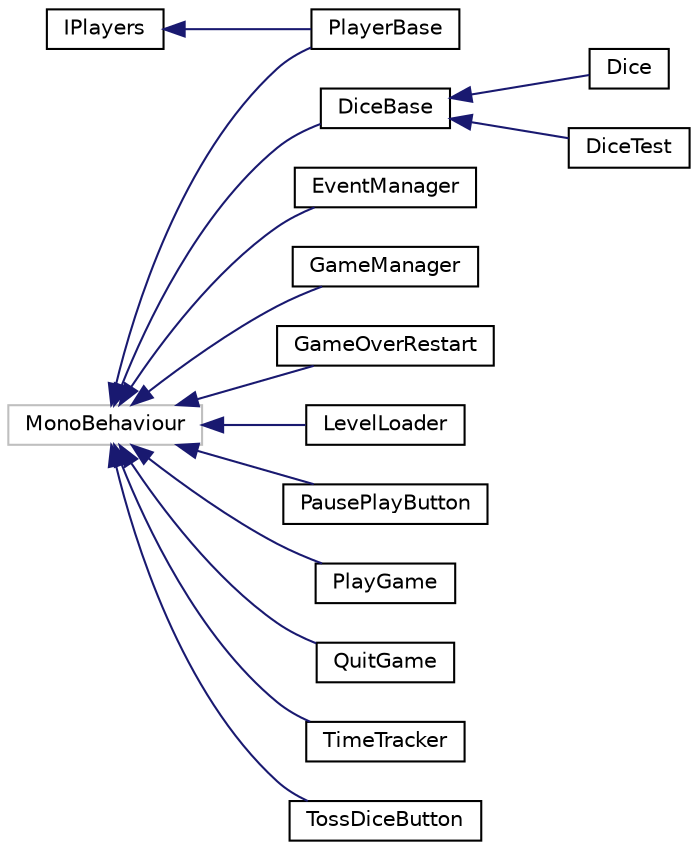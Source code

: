 digraph "Graphical Class Hierarchy"
{
  edge [fontname="Helvetica",fontsize="10",labelfontname="Helvetica",labelfontsize="10"];
  node [fontname="Helvetica",fontsize="10",shape=record];
  rankdir="LR";
  Node1 [label="IPlayers",height=0.2,width=0.4,color="black", fillcolor="white", style="filled",URL="$interface_i_players.html",tooltip="I players. "];
  Node1 -> Node2 [dir="back",color="midnightblue",fontsize="10",style="solid",fontname="Helvetica"];
  Node2 [label="PlayerBase",height=0.2,width=0.4,color="black", fillcolor="white", style="filled",URL="$class_player_base.html",tooltip="Player base. "];
  Node3 [label="MonoBehaviour",height=0.2,width=0.4,color="grey75", fillcolor="white", style="filled"];
  Node3 -> Node4 [dir="back",color="midnightblue",fontsize="10",style="solid",fontname="Helvetica"];
  Node4 [label="DiceBase",height=0.2,width=0.4,color="black", fillcolor="white", style="filled",URL="$class_dice_base.html"];
  Node4 -> Node5 [dir="back",color="midnightblue",fontsize="10",style="solid",fontname="Helvetica"];
  Node5 [label="Dice",height=0.2,width=0.4,color="black", fillcolor="white", style="filled",URL="$class_dice.html",tooltip="Dice. "];
  Node4 -> Node6 [dir="back",color="midnightblue",fontsize="10",style="solid",fontname="Helvetica"];
  Node6 [label="DiceTest",height=0.2,width=0.4,color="black", fillcolor="white", style="filled",URL="$class_dice_test.html",tooltip="Dice test. "];
  Node3 -> Node7 [dir="back",color="midnightblue",fontsize="10",style="solid",fontname="Helvetica"];
  Node7 [label="EventManager",height=0.2,width=0.4,color="black", fillcolor="white", style="filled",URL="$class_event_manager.html"];
  Node3 -> Node8 [dir="back",color="midnightblue",fontsize="10",style="solid",fontname="Helvetica"];
  Node8 [label="GameManager",height=0.2,width=0.4,color="black", fillcolor="white", style="filled",URL="$class_game_manager.html"];
  Node3 -> Node9 [dir="back",color="midnightblue",fontsize="10",style="solid",fontname="Helvetica"];
  Node9 [label="GameOverRestart",height=0.2,width=0.4,color="black", fillcolor="white", style="filled",URL="$class_game_over_restart.html",tooltip="Game over and restart. "];
  Node3 -> Node10 [dir="back",color="midnightblue",fontsize="10",style="solid",fontname="Helvetica"];
  Node10 [label="LevelLoader",height=0.2,width=0.4,color="black", fillcolor="white", style="filled",URL="$class_level_loader.html"];
  Node3 -> Node11 [dir="back",color="midnightblue",fontsize="10",style="solid",fontname="Helvetica"];
  Node11 [label="PausePlayButton",height=0.2,width=0.4,color="black", fillcolor="white", style="filled",URL="$class_pause_play_button.html"];
  Node3 -> Node2 [dir="back",color="midnightblue",fontsize="10",style="solid",fontname="Helvetica"];
  Node3 -> Node12 [dir="back",color="midnightblue",fontsize="10",style="solid",fontname="Helvetica"];
  Node12 [label="PlayGame",height=0.2,width=0.4,color="black", fillcolor="white", style="filled",URL="$class_play_game.html",tooltip="Play game. "];
  Node3 -> Node13 [dir="back",color="midnightblue",fontsize="10",style="solid",fontname="Helvetica"];
  Node13 [label="QuitGame",height=0.2,width=0.4,color="black", fillcolor="white", style="filled",URL="$class_quit_game.html",tooltip="Quit game. "];
  Node3 -> Node14 [dir="back",color="midnightblue",fontsize="10",style="solid",fontname="Helvetica"];
  Node14 [label="TimeTracker",height=0.2,width=0.4,color="black", fillcolor="white", style="filled",URL="$class_time_tracker.html",tooltip="Time tracker. "];
  Node3 -> Node15 [dir="back",color="midnightblue",fontsize="10",style="solid",fontname="Helvetica"];
  Node15 [label="TossDiceButton",height=0.2,width=0.4,color="black", fillcolor="white", style="filled",URL="$class_toss_dice_button.html",tooltip="Toss dice button actions. "];
}
